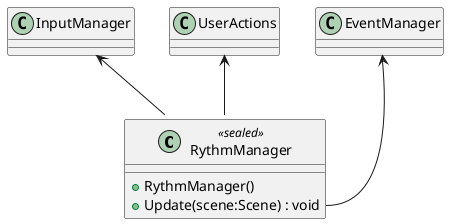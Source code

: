 @startuml
class RythmManager <<sealed>> {
    + RythmManager()
    + Update(scene:Scene) : void
}
InputManager <-- RythmManager
UserActions <-- RythmManager
EventManager <-- RythmManager::Update
@enduml
